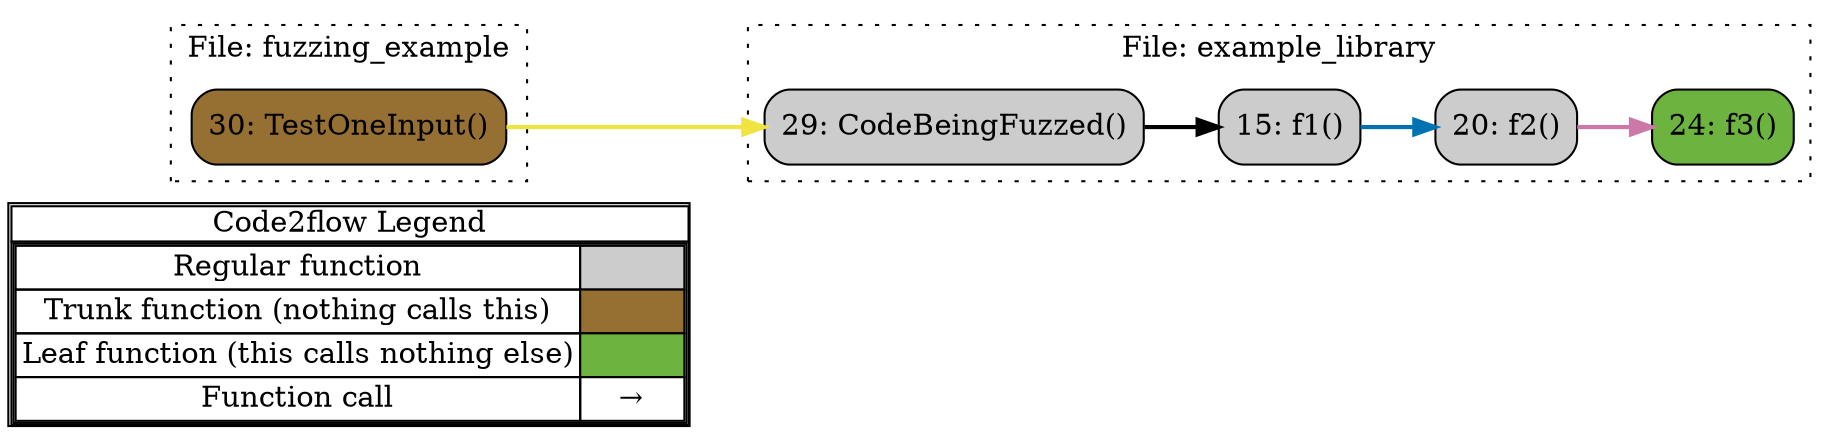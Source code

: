 digraph G {
concentrate=true;
splines="ortho";
rankdir="LR";
subgraph legend{
    rank = min;
    label = "legend";
    Legend [shape=none, margin=0, label = <
        <table cellspacing="0" cellpadding="0" border="1"><tr><td>Code2flow Legend</td></tr><tr><td>
        <table cellspacing="0">
        <tr><td>Regular function</td><td width="50px" bgcolor='#cccccc'></td></tr>
        <tr><td>Trunk function (nothing calls this)</td><td bgcolor='#966F33'></td></tr>
        <tr><td>Leaf function (this calls nothing else)</td><td bgcolor='#6db33f'></td></tr>
        <tr><td>Function call</td><td><font color='black'>&#8594;</font></td></tr>
        </table></td></tr></table>
        >];
}node_8c826130 [label="29: CodeBeingFuzzed()" name="example_library::CodeBeingFuzzed" shape="rect" style="rounded,filled" fillcolor="#cccccc" ];
node_08f8dfcd [label="15: f1()" name="example_library::f1" shape="rect" style="rounded,filled" fillcolor="#cccccc" ];
node_557679e7 [label="20: f2()" name="example_library::f2" shape="rect" style="rounded,filled" fillcolor="#cccccc" ];
node_80d77a36 [label="24: f3()" name="example_library::f3" shape="rect" style="rounded,filled" fillcolor="#6db33f" ];
node_616452e4 [label="30: TestOneInput()" name="fuzzing_example::TestOneInput" shape="rect" style="rounded,filled" fillcolor="#966F33" ];
node_8c826130 -> node_08f8dfcd [color="#000000" penwidth="2"];
node_08f8dfcd -> node_557679e7 [color="#0072B2" penwidth="2"];
node_557679e7 -> node_80d77a36 [color="#CC79A7" penwidth="2"];
node_616452e4 -> node_8c826130 [color="#F0E442" penwidth="2"];
subgraph cluster_ccd9e653 {
    node_08f8dfcd node_557679e7 node_80d77a36 node_8c826130;
    label="File: example_library";
    name="example_library";
    style="filled";
    graph[style=dotted];
};
subgraph cluster_4ab09d86 {
    node_616452e4;
    label="File: fuzzing_example";
    name="fuzzing_example";
    style="filled";
    graph[style=dotted];
};
}
